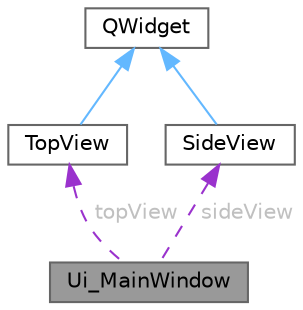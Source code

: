 digraph "Ui_MainWindow"
{
 // LATEX_PDF_SIZE
  bgcolor="transparent";
  edge [fontname=Helvetica,fontsize=10,labelfontname=Helvetica,labelfontsize=10];
  node [fontname=Helvetica,fontsize=10,shape=box,height=0.2,width=0.4];
  Node1 [id="Node000001",label="Ui_MainWindow",height=0.2,width=0.4,color="gray40", fillcolor="grey60", style="filled", fontcolor="black",tooltip=" "];
  Node2 -> Node1 [id="edge1_Node000001_Node000002",dir="back",color="darkorchid3",style="dashed",tooltip=" ",label=" topView",fontcolor="grey" ];
  Node2 [id="Node000002",label="TopView",height=0.2,width=0.4,color="gray40", fillcolor="white", style="filled",URL="$classTopView.html",tooltip="Rzut z góry – wizualizacja ustawienia bioder wszystkich nóg."];
  Node3 -> Node2 [id="edge2_Node000002_Node000003",dir="back",color="steelblue1",style="solid",tooltip=" "];
  Node3 [id="Node000003",label="QWidget",height=0.2,width=0.4,color="gray40", fillcolor="white", style="filled",tooltip=" "];
  Node4 -> Node1 [id="edge3_Node000001_Node000004",dir="back",color="darkorchid3",style="dashed",tooltip=" ",label=" sideView",fontcolor="grey" ];
  Node4 [id="Node000004",label="SideView",height=0.2,width=0.4,color="gray40", fillcolor="white", style="filled",URL="$classSideView.html",tooltip="Klasa do wyświetlania jednej nogi robota w widoku z boku."];
  Node3 -> Node4 [id="edge4_Node000004_Node000003",dir="back",color="steelblue1",style="solid",tooltip=" "];
}
